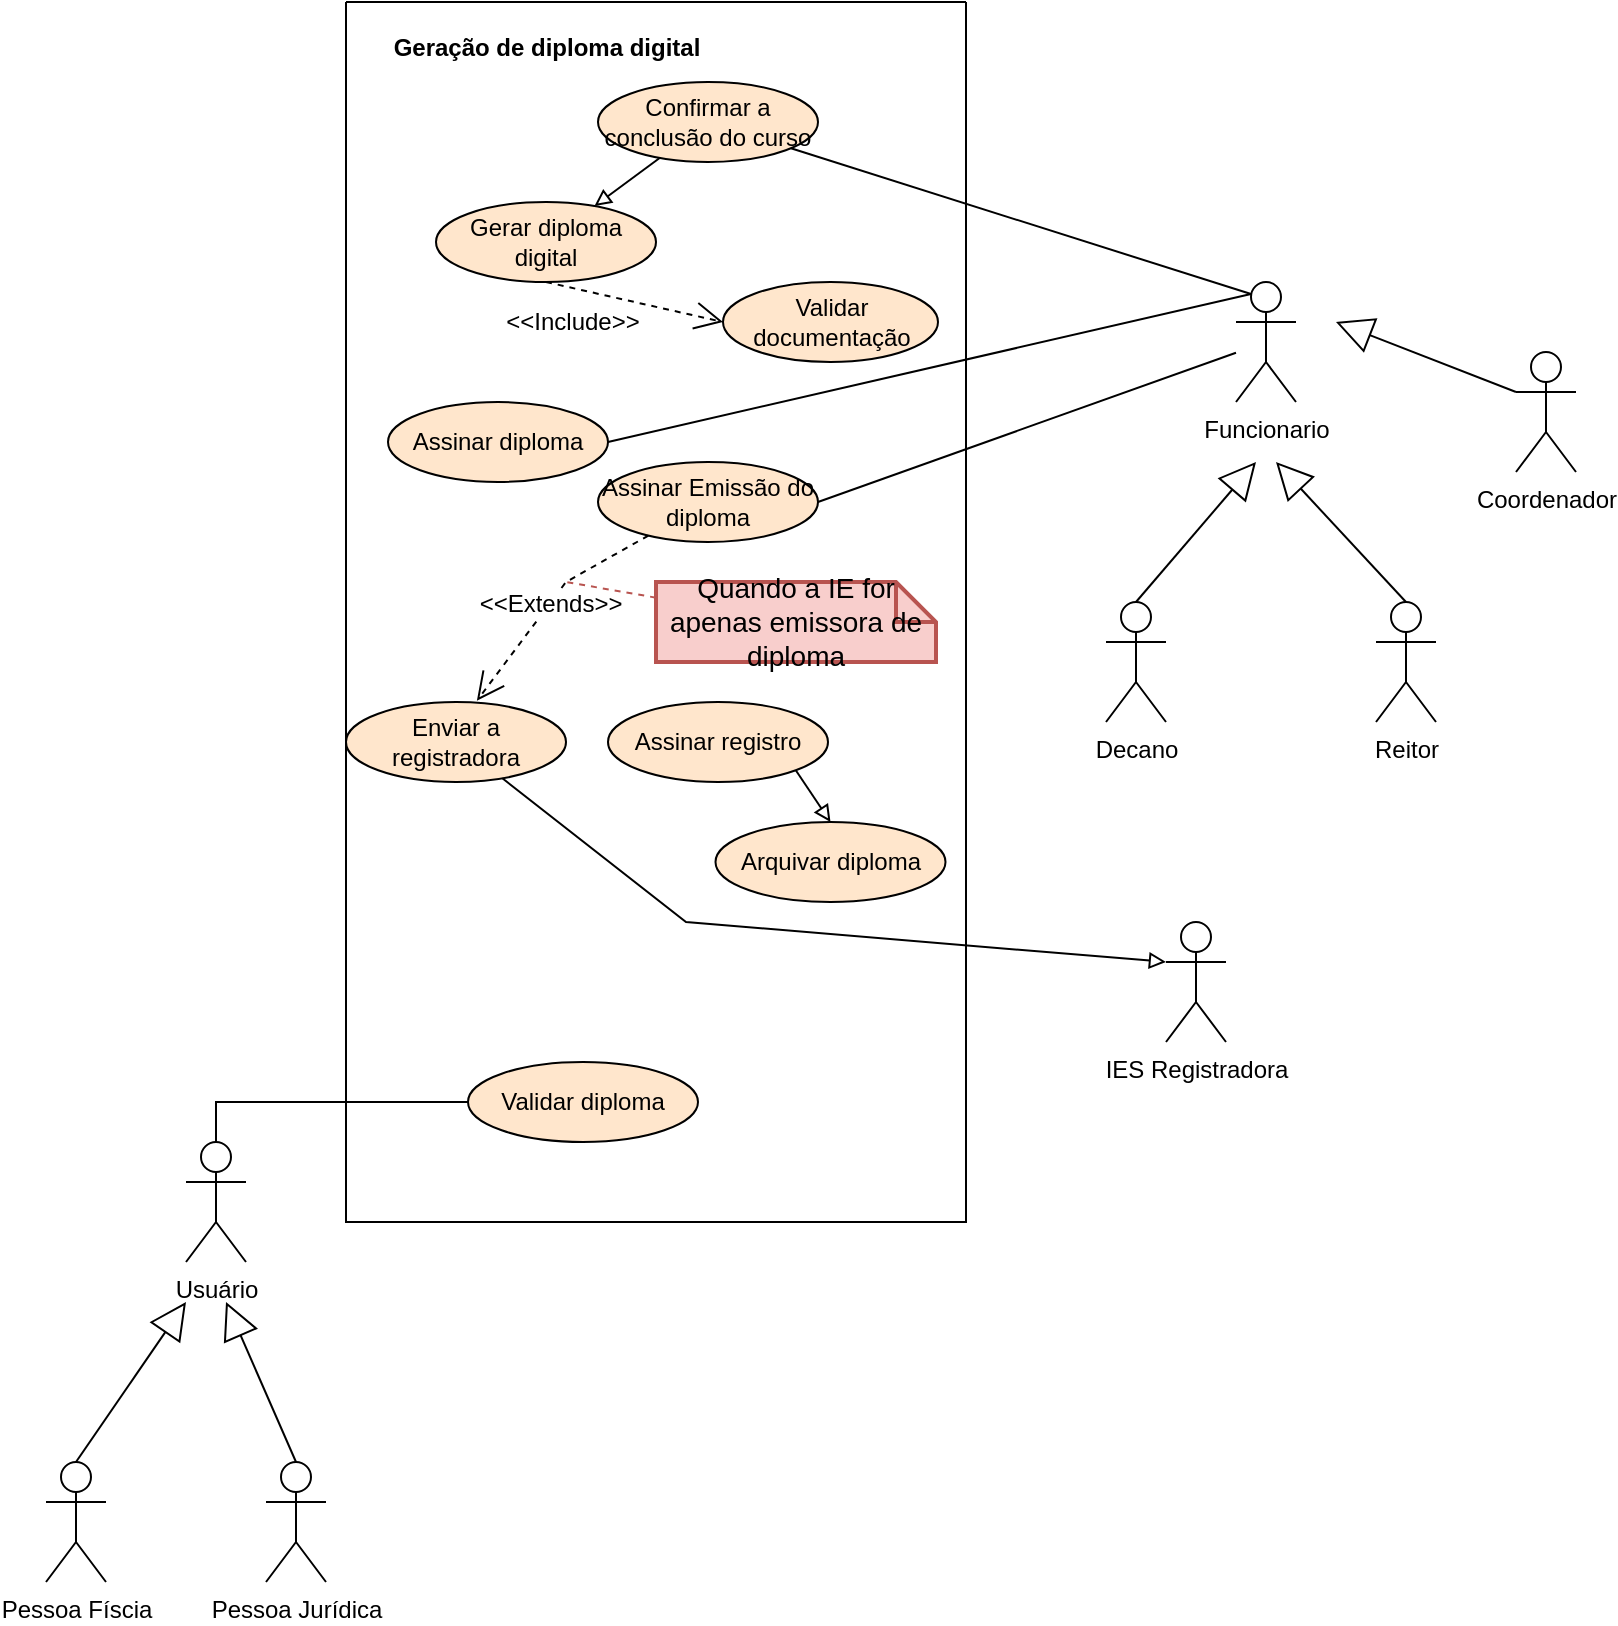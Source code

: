 <mxfile version="18.0.7" type="github">
  <diagram id="mzyPExjLZmlj5HvYhDpD" name="Page-1">
    <mxGraphModel dx="1038" dy="583" grid="1" gridSize="10" guides="1" tooltips="1" connect="1" arrows="1" fold="1" page="1" pageScale="1" pageWidth="827" pageHeight="1169" math="0" shadow="0">
      <root>
        <mxCell id="0" />
        <mxCell id="1" parent="0" />
        <mxCell id="MK_wpVUh1U9wIsbpaLcY-1" value="" style="swimlane;startSize=0;" vertex="1" parent="1">
          <mxGeometry x="200" y="100" width="310" height="610" as="geometry" />
        </mxCell>
        <mxCell id="MK_wpVUh1U9wIsbpaLcY-29" value="Geração de diploma digital" style="text;align=center;fontStyle=1;verticalAlign=middle;spacingLeft=3;spacingRight=3;strokeColor=none;rotatable=0;points=[[0,0.5],[1,0.5]];portConstraint=eastwest;fontFamily=Helvetica;fontSize=12;fontColor=#000000;fillColor=default;html=1;" vertex="1" parent="MK_wpVUh1U9wIsbpaLcY-1">
          <mxGeometry x="60" y="10" width="80" height="26" as="geometry" />
        </mxCell>
        <mxCell id="MK_wpVUh1U9wIsbpaLcY-60" style="edgeStyle=none;rounded=0;orthogonalLoop=1;jettySize=auto;html=1;fontFamily=Helvetica;fontSize=12;fontColor=#000000;endArrow=block;endFill=0;" edge="1" parent="MK_wpVUh1U9wIsbpaLcY-1" source="MK_wpVUh1U9wIsbpaLcY-32" target="MK_wpVUh1U9wIsbpaLcY-33">
          <mxGeometry relative="1" as="geometry" />
        </mxCell>
        <mxCell id="MK_wpVUh1U9wIsbpaLcY-32" value="Confirmar a conclusão do curso" style="ellipse;whiteSpace=wrap;html=1;fontFamily=Helvetica;fontSize=12;strokeColor=#000000;fillColor=#ffe6cc;" vertex="1" parent="MK_wpVUh1U9wIsbpaLcY-1">
          <mxGeometry x="126" y="40" width="110" height="40" as="geometry" />
        </mxCell>
        <mxCell id="MK_wpVUh1U9wIsbpaLcY-33" value="Gerar diploma digital" style="ellipse;whiteSpace=wrap;html=1;fontFamily=Helvetica;fontSize=12;strokeColor=#000000;fillColor=#ffe6cc;" vertex="1" parent="MK_wpVUh1U9wIsbpaLcY-1">
          <mxGeometry x="45" y="100" width="110" height="40" as="geometry" />
        </mxCell>
        <mxCell id="MK_wpVUh1U9wIsbpaLcY-34" value="Assinar diploma" style="ellipse;whiteSpace=wrap;html=1;fontFamily=Helvetica;fontSize=12;strokeColor=default;fillColor=#ffe6cc;" vertex="1" parent="MK_wpVUh1U9wIsbpaLcY-1">
          <mxGeometry x="21" y="200" width="110" height="40" as="geometry" />
        </mxCell>
        <mxCell id="MK_wpVUh1U9wIsbpaLcY-35" value="Assinar Emissão do diploma" style="ellipse;whiteSpace=wrap;html=1;fontFamily=Helvetica;fontSize=12;strokeColor=default;fillColor=#ffe6cc;" vertex="1" parent="MK_wpVUh1U9wIsbpaLcY-1">
          <mxGeometry x="126" y="230" width="110" height="40" as="geometry" />
        </mxCell>
        <mxCell id="MK_wpVUh1U9wIsbpaLcY-36" value="Enviar a registradora" style="ellipse;whiteSpace=wrap;html=1;fontFamily=Helvetica;fontSize=12;strokeColor=default;fillColor=#ffe6cc;" vertex="1" parent="MK_wpVUh1U9wIsbpaLcY-1">
          <mxGeometry y="350" width="110" height="40" as="geometry" />
        </mxCell>
        <mxCell id="MK_wpVUh1U9wIsbpaLcY-62" style="edgeStyle=none;rounded=0;orthogonalLoop=1;jettySize=auto;html=1;exitX=1;exitY=1;exitDx=0;exitDy=0;entryX=0.5;entryY=0;entryDx=0;entryDy=0;fontFamily=Helvetica;fontSize=12;fontColor=#000000;endArrow=block;endFill=0;" edge="1" parent="MK_wpVUh1U9wIsbpaLcY-1" source="MK_wpVUh1U9wIsbpaLcY-37" target="MK_wpVUh1U9wIsbpaLcY-38">
          <mxGeometry relative="1" as="geometry" />
        </mxCell>
        <mxCell id="MK_wpVUh1U9wIsbpaLcY-37" value="Assinar registro" style="ellipse;whiteSpace=wrap;html=1;fontFamily=Helvetica;fontSize=12;strokeColor=default;fillColor=#ffe6cc;" vertex="1" parent="MK_wpVUh1U9wIsbpaLcY-1">
          <mxGeometry x="131" y="350" width="110" height="40" as="geometry" />
        </mxCell>
        <mxCell id="MK_wpVUh1U9wIsbpaLcY-38" value="Arquivar diploma" style="ellipse;whiteSpace=wrap;html=1;fontFamily=Helvetica;fontSize=12;strokeColor=default;fillColor=#ffe6cc;" vertex="1" parent="MK_wpVUh1U9wIsbpaLcY-1">
          <mxGeometry x="184.75" y="410" width="115" height="40" as="geometry" />
        </mxCell>
        <mxCell id="MK_wpVUh1U9wIsbpaLcY-39" value="Validar documentação" style="ellipse;whiteSpace=wrap;html=1;fontFamily=Helvetica;fontSize=12;strokeColor=#000000;fillColor=#ffe6cc;" vertex="1" parent="MK_wpVUh1U9wIsbpaLcY-1">
          <mxGeometry x="188.5" y="140" width="107.5" height="40" as="geometry" />
        </mxCell>
        <mxCell id="MK_wpVUh1U9wIsbpaLcY-43" value="Validar diploma" style="ellipse;whiteSpace=wrap;html=1;fontFamily=Helvetica;fontSize=12;strokeColor=#000000;fillColor=#ffe6cc;" vertex="1" parent="MK_wpVUh1U9wIsbpaLcY-1">
          <mxGeometry x="61" y="530" width="115" height="40" as="geometry" />
        </mxCell>
        <mxCell id="MK_wpVUh1U9wIsbpaLcY-55" value="&amp;lt;&amp;lt;Include&amp;gt;&amp;gt;" style="endArrow=open;endSize=12;dashed=1;html=1;rounded=0;fontFamily=Helvetica;fontSize=12;fontColor=#000000;exitX=0.5;exitY=1;exitDx=0;exitDy=0;entryX=0;entryY=0.5;entryDx=0;entryDy=0;" edge="1" parent="MK_wpVUh1U9wIsbpaLcY-1" source="MK_wpVUh1U9wIsbpaLcY-33" target="MK_wpVUh1U9wIsbpaLcY-39">
          <mxGeometry x="-0.628" y="-17" width="160" relative="1" as="geometry">
            <mxPoint x="76" y="250" as="sourcePoint" />
            <mxPoint x="-124" y="190" as="targetPoint" />
            <Array as="points" />
            <mxPoint as="offset" />
          </mxGeometry>
        </mxCell>
        <mxCell id="MK_wpVUh1U9wIsbpaLcY-59" value="&amp;lt;&amp;lt;Extends&amp;gt;&amp;gt;" style="endArrow=open;endSize=12;dashed=1;html=1;rounded=0;fontFamily=Helvetica;fontSize=12;fontColor=#000000;entryX=0.595;entryY=-0.016;entryDx=0;entryDy=0;entryPerimeter=0;" edge="1" parent="MK_wpVUh1U9wIsbpaLcY-1" source="MK_wpVUh1U9wIsbpaLcY-35" target="MK_wpVUh1U9wIsbpaLcY-36">
          <mxGeometry width="160" relative="1" as="geometry">
            <mxPoint x="96" y="270" as="sourcePoint" />
            <mxPoint x="256" y="270" as="targetPoint" />
            <Array as="points">
              <mxPoint x="110" y="290" />
            </Array>
          </mxGeometry>
        </mxCell>
        <mxCell id="MK_wpVUh1U9wIsbpaLcY-61" value="Quando a IE for apenas emissora de diploma" style="shape=note;strokeWidth=2;fontSize=14;size=20;whiteSpace=wrap;html=1;fillColor=#f8cecc;strokeColor=#b85450;fontFamily=Helvetica;" vertex="1" parent="MK_wpVUh1U9wIsbpaLcY-1">
          <mxGeometry x="155" y="290" width="140" height="40" as="geometry" />
        </mxCell>
        <mxCell id="MK_wpVUh1U9wIsbpaLcY-58" style="edgeStyle=none;rounded=0;orthogonalLoop=1;jettySize=auto;html=1;entryX=1;entryY=0.5;entryDx=0;entryDy=0;fontFamily=Helvetica;fontSize=12;fontColor=#000000;endArrow=none;endFill=0;" edge="1" parent="1" source="MK_wpVUh1U9wIsbpaLcY-6" target="MK_wpVUh1U9wIsbpaLcY-35">
          <mxGeometry relative="1" as="geometry" />
        </mxCell>
        <mxCell id="MK_wpVUh1U9wIsbpaLcY-6" value="Funcionario" style="shape=umlActor;verticalLabelPosition=bottom;verticalAlign=top;html=1;fontFamily=Helvetica;fontSize=12;fontColor=default;strokeColor=default;fillColor=default;labelPosition=center;align=center;" vertex="1" parent="1">
          <mxGeometry x="645" y="240" width="30" height="60" as="geometry" />
        </mxCell>
        <mxCell id="MK_wpVUh1U9wIsbpaLcY-11" value="Reitor" style="shape=umlActor;verticalLabelPosition=bottom;verticalAlign=top;html=1;fontFamily=Helvetica;fontSize=12;fontColor=default;strokeColor=default;fillColor=default;" vertex="1" parent="1">
          <mxGeometry x="715" y="400" width="30" height="60" as="geometry" />
        </mxCell>
        <mxCell id="MK_wpVUh1U9wIsbpaLcY-13" value="Decano" style="shape=umlActor;verticalLabelPosition=bottom;verticalAlign=top;html=1;fontFamily=Helvetica;fontSize=12;fontColor=default;strokeColor=default;fillColor=default;" vertex="1" parent="1">
          <mxGeometry x="580" y="400" width="30" height="60" as="geometry" />
        </mxCell>
        <mxCell id="MK_wpVUh1U9wIsbpaLcY-18" value="Extends" style="endArrow=block;endSize=16;endFill=0;html=1;rounded=0;fontFamily=Helvetica;fontSize=12;fontColor=#FF4D00;textOpacity=0;exitX=0.5;exitY=0;exitDx=0;exitDy=0;exitPerimeter=0;" edge="1" parent="1" source="MK_wpVUh1U9wIsbpaLcY-13">
          <mxGeometry x="-0.062" y="10" width="160" relative="1" as="geometry">
            <mxPoint x="610" y="400" as="sourcePoint" />
            <mxPoint x="655" y="330" as="targetPoint" />
            <mxPoint as="offset" />
          </mxGeometry>
        </mxCell>
        <mxCell id="MK_wpVUh1U9wIsbpaLcY-21" value="Extends" style="endArrow=block;endSize=16;endFill=0;html=1;rounded=0;fontFamily=Helvetica;fontSize=12;fontColor=#FF4D00;textOpacity=0;exitX=0.5;exitY=0;exitDx=0;exitDy=0;exitPerimeter=0;" edge="1" parent="1" source="MK_wpVUh1U9wIsbpaLcY-11">
          <mxGeometry x="-0.062" y="10" width="160" relative="1" as="geometry">
            <mxPoint x="620" y="410" as="sourcePoint" />
            <mxPoint x="665" y="330" as="targetPoint" />
            <mxPoint as="offset" />
          </mxGeometry>
        </mxCell>
        <mxCell id="MK_wpVUh1U9wIsbpaLcY-22" value="Usuário" style="shape=umlActor;verticalLabelPosition=bottom;verticalAlign=top;html=1;fontFamily=Helvetica;fontSize=12;fontColor=#000000;strokeColor=default;fillColor=default;" vertex="1" parent="1">
          <mxGeometry x="120" y="670" width="30" height="60" as="geometry" />
        </mxCell>
        <mxCell id="MK_wpVUh1U9wIsbpaLcY-23" value="Pessoa Físcia" style="shape=umlActor;verticalLabelPosition=bottom;verticalAlign=top;html=1;fontFamily=Helvetica;fontSize=12;fontColor=#000000;strokeColor=default;fillColor=default;" vertex="1" parent="1">
          <mxGeometry x="50" y="830" width="30" height="60" as="geometry" />
        </mxCell>
        <mxCell id="MK_wpVUh1U9wIsbpaLcY-24" value="Pessoa Jurídica" style="shape=umlActor;verticalLabelPosition=bottom;verticalAlign=top;html=1;fontFamily=Helvetica;fontSize=12;fontColor=#000000;strokeColor=default;fillColor=default;" vertex="1" parent="1">
          <mxGeometry x="160" y="830" width="30" height="60" as="geometry" />
        </mxCell>
        <mxCell id="MK_wpVUh1U9wIsbpaLcY-27" value="Extends" style="endArrow=block;endSize=16;endFill=0;html=1;rounded=0;fontFamily=Helvetica;fontSize=12;fontColor=#FF4D00;textOpacity=0;exitX=0.5;exitY=0;exitDx=0;exitDy=0;exitPerimeter=0;" edge="1" parent="1" source="MK_wpVUh1U9wIsbpaLcY-24">
          <mxGeometry x="-0.062" y="10" width="160" relative="1" as="geometry">
            <mxPoint x="235" y="820" as="sourcePoint" />
            <mxPoint x="140" y="750" as="targetPoint" />
            <mxPoint as="offset" />
          </mxGeometry>
        </mxCell>
        <mxCell id="MK_wpVUh1U9wIsbpaLcY-28" value="Extends" style="endArrow=block;endSize=16;endFill=0;html=1;rounded=0;fontFamily=Helvetica;fontSize=12;fontColor=#FF4D00;textOpacity=0;exitX=0.5;exitY=0;exitDx=0;exitDy=0;exitPerimeter=0;" edge="1" parent="1" source="MK_wpVUh1U9wIsbpaLcY-23">
          <mxGeometry x="-0.062" y="10" width="160" relative="1" as="geometry">
            <mxPoint x="75" y="780" as="sourcePoint" />
            <mxPoint x="120" y="750" as="targetPoint" />
            <mxPoint as="offset" />
          </mxGeometry>
        </mxCell>
        <mxCell id="MK_wpVUh1U9wIsbpaLcY-30" value="Coordenador" style="shape=umlActor;verticalLabelPosition=bottom;verticalAlign=top;html=1;fontFamily=Helvetica;fontSize=12;fontColor=default;strokeColor=default;fillColor=default;" vertex="1" parent="1">
          <mxGeometry x="785" y="275" width="30" height="60" as="geometry" />
        </mxCell>
        <mxCell id="MK_wpVUh1U9wIsbpaLcY-31" value="Extends" style="endArrow=block;endSize=16;endFill=0;html=1;rounded=0;fontFamily=Helvetica;fontSize=12;fontColor=#FF4D00;textOpacity=0;exitX=0;exitY=0.333;exitDx=0;exitDy=0;exitPerimeter=0;" edge="1" parent="1" source="MK_wpVUh1U9wIsbpaLcY-30">
          <mxGeometry x="-0.062" y="10" width="160" relative="1" as="geometry">
            <mxPoint x="690" y="285" as="sourcePoint" />
            <mxPoint x="695" y="260" as="targetPoint" />
            <mxPoint as="offset" />
          </mxGeometry>
        </mxCell>
        <mxCell id="MK_wpVUh1U9wIsbpaLcY-40" value="IES Registradora" style="shape=umlActor;verticalLabelPosition=bottom;verticalAlign=top;html=1;fontFamily=Helvetica;fontSize=12;fontColor=#000000;strokeColor=#000000;fillColor=default;" vertex="1" parent="1">
          <mxGeometry x="610" y="560" width="30" height="60" as="geometry" />
        </mxCell>
        <mxCell id="MK_wpVUh1U9wIsbpaLcY-44" value="" style="endArrow=none;html=1;rounded=0;fontFamily=Helvetica;fontSize=12;fontColor=#000000;entryX=0.25;entryY=0.1;entryDx=0;entryDy=0;entryPerimeter=0;" edge="1" parent="1" source="MK_wpVUh1U9wIsbpaLcY-32" target="MK_wpVUh1U9wIsbpaLcY-6">
          <mxGeometry relative="1" as="geometry">
            <mxPoint x="530" y="110" as="sourcePoint" />
            <mxPoint x="690" y="110" as="targetPoint" />
          </mxGeometry>
        </mxCell>
        <mxCell id="MK_wpVUh1U9wIsbpaLcY-47" value="" style="endArrow=none;html=1;rounded=0;fontFamily=Helvetica;fontSize=12;fontColor=#000000;entryX=0.25;entryY=0.1;entryDx=0;entryDy=0;entryPerimeter=0;exitX=1;exitY=0.5;exitDx=0;exitDy=0;" edge="1" parent="1" source="MK_wpVUh1U9wIsbpaLcY-34" target="MK_wpVUh1U9wIsbpaLcY-6">
          <mxGeometry relative="1" as="geometry">
            <mxPoint x="490" y="250" as="sourcePoint" />
            <mxPoint x="650" y="250" as="targetPoint" />
          </mxGeometry>
        </mxCell>
        <mxCell id="MK_wpVUh1U9wIsbpaLcY-50" value="" style="endArrow=none;html=1;edgeStyle=orthogonalEdgeStyle;rounded=0;fontFamily=Helvetica;fontSize=12;fontColor=#000000;exitX=0.5;exitY=0;exitDx=0;exitDy=0;exitPerimeter=0;entryX=0;entryY=0.5;entryDx=0;entryDy=0;" edge="1" parent="1" source="MK_wpVUh1U9wIsbpaLcY-22" target="MK_wpVUh1U9wIsbpaLcY-43">
          <mxGeometry relative="1" as="geometry">
            <mxPoint x="110" y="429.5" as="sourcePoint" />
            <mxPoint x="270" y="429.5" as="targetPoint" />
          </mxGeometry>
        </mxCell>
        <mxCell id="MK_wpVUh1U9wIsbpaLcY-51" value="" style="edgeLabel;resizable=0;html=1;align=left;verticalAlign=bottom;fontFamily=Helvetica;fontSize=12;fontColor=#000000;strokeColor=#000000;fillColor=default;" connectable="0" vertex="1" parent="MK_wpVUh1U9wIsbpaLcY-50">
          <mxGeometry x="-1" relative="1" as="geometry" />
        </mxCell>
        <mxCell id="MK_wpVUh1U9wIsbpaLcY-63" style="edgeStyle=none;rounded=0;orthogonalLoop=1;jettySize=auto;html=1;fontFamily=Helvetica;fontSize=12;fontColor=#000000;endArrow=none;endFill=0;dashed=1;fillColor=#f8cecc;strokeColor=#b85450;" edge="1" parent="1" source="MK_wpVUh1U9wIsbpaLcY-61">
          <mxGeometry relative="1" as="geometry">
            <mxPoint x="310" y="390" as="targetPoint" />
          </mxGeometry>
        </mxCell>
        <mxCell id="MK_wpVUh1U9wIsbpaLcY-64" style="edgeStyle=none;rounded=0;orthogonalLoop=1;jettySize=auto;html=1;entryX=0;entryY=0.333;entryDx=0;entryDy=0;entryPerimeter=0;fontFamily=Helvetica;fontSize=12;fontColor=#000000;endArrow=block;endFill=0;strokeColor=#000000;" edge="1" parent="1" source="MK_wpVUh1U9wIsbpaLcY-36" target="MK_wpVUh1U9wIsbpaLcY-40">
          <mxGeometry relative="1" as="geometry">
            <Array as="points">
              <mxPoint x="370" y="560" />
            </Array>
          </mxGeometry>
        </mxCell>
      </root>
    </mxGraphModel>
  </diagram>
</mxfile>
